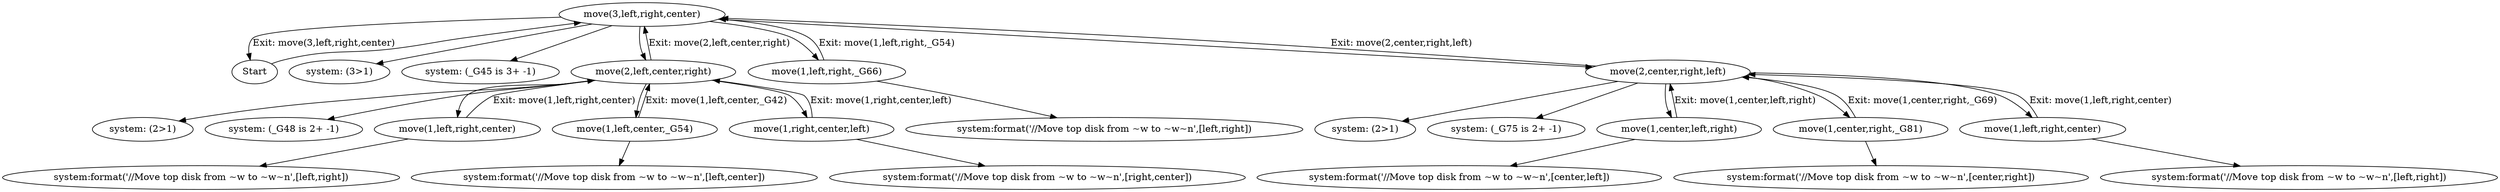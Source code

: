 digraph prologTrace {
    f83l4p18 [label="move(3,left,right,center)"];
    f74l3p41 -> f83l4p18;
    f104l5p6 [label="system: (3>1)"];
    f83l4p18 -> f104l5p6;
    f104l5p10 [label="system: (_G45 is 3+ -1)"];
    f83l4p18 -> f104l5p10;
    f104l5p18 [label="move(2,left,center,right)"];
    f83l4p18 -> f104l5p18;
    f125l6p6 [label="system: (2>1)"];
    f104l5p18 -> f125l6p6;
    f125l6p10 [label="system: (_G48 is 2+ -1)"];
    f104l5p18 -> f125l6p10;
    f125l6p18 [label="move(1,left,right,center)"];
    f104l5p18 -> f125l6p18;
    f145l7p15 [label="system:format('//Move top disk from ~w to ~w~n',[left,right])"];
    f125l6p18 -> f145l7p15;
//Move top disk from left to right
    f125l6p18 -> f104l5p18 [label="Exit: move(1,left,right,center)"];
    f145l6p25 [label="move(1,left,center,_G54)"];
    f104l5p18 -> f145l6p25;
    f165l7p15 [label="system:format('//Move top disk from ~w to ~w~n',[left,center])"];
    f145l6p25 -> f165l7p15;
//Move top disk from left to center
    f145l6p25 -> f104l5p18 [label="Exit: move(1,left,center,_G42)"];
    f165l6p33 [label="move(1,right,center,left)"];
    f104l5p18 -> f165l6p33;
    f185l7p15 [label="system:format('//Move top disk from ~w to ~w~n',[right,center])"];
    f165l6p33 -> f185l7p15;
//Move top disk from right to center
    f165l6p33 -> f104l5p18 [label="Exit: move(1,right,center,left)"];
    f104l5p18 -> f83l4p18 [label="Exit: move(2,left,center,right)"];
    f185l5p25 [label="move(1,left,right,_G66)"];
    f83l4p18 -> f185l5p25;
    f205l6p15 [label="system:format('//Move top disk from ~w to ~w~n',[left,right])"];
    f185l5p25 -> f205l6p15;
//Move top disk from left to right
    f185l5p25 -> f83l4p18 [label="Exit: move(1,left,right,_G54)"];
    f205l5p33 [label="move(2,center,right,left)"];
    f83l4p18 -> f205l5p33;
    f226l6p6 [label="system: (2>1)"];
    f205l5p33 -> f226l6p6;
    f226l6p10 [label="system: (_G75 is 2+ -1)"];
    f205l5p33 -> f226l6p10;
    f226l6p18 [label="move(1,center,left,right)"];
    f205l5p33 -> f226l6p18;
    f246l7p15 [label="system:format('//Move top disk from ~w to ~w~n',[center,left])"];
    f226l6p18 -> f246l7p15;
//Move top disk from center to left
    f226l6p18 -> f205l5p33 [label="Exit: move(1,center,left,right)"];
    f246l6p25 [label="move(1,center,right,_G81)"];
    f205l5p33 -> f246l6p25;
    f266l7p15 [label="system:format('//Move top disk from ~w to ~w~n',[center,right])"];
    f246l6p25 -> f266l7p15;
//Move top disk from center to right
    f246l6p25 -> f205l5p33 [label="Exit: move(1,center,right,_G69)"];
    f266l6p33 [label="move(1,left,right,center)"];
    f205l5p33 -> f266l6p33;
    f286l7p15 [label="system:format('//Move top disk from ~w to ~w~n',[left,right])"];
    f266l6p33 -> f286l7p15;
//Move top disk from left to right
    f266l6p33 -> f205l5p33 [label="Exit: move(1,left,right,center)"];
    f205l5p33 -> f83l4p18 [label="Exit: move(2,center,right,left)"];
    f83l4p18 -> f74l3p41 [label="Exit: move(3,left,right,center)"];
    f74l3p41 [label="Start"];
}
